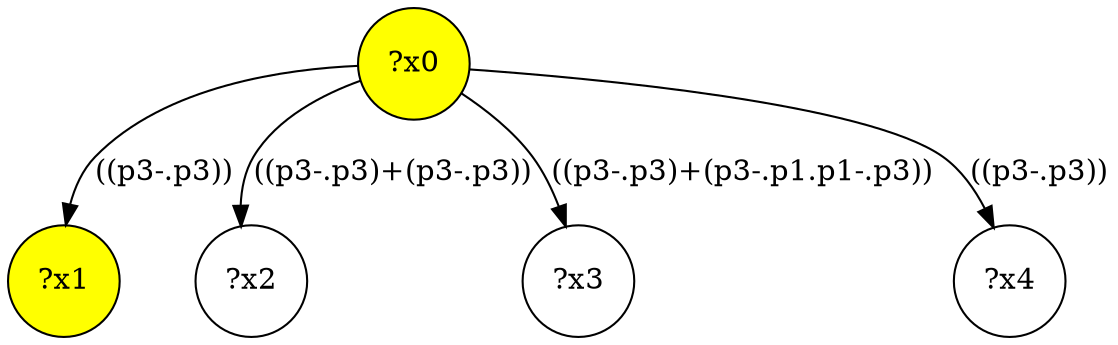 digraph g {
	x0 [fillcolor="yellow", style="filled," shape=circle, label="?x0"];
	x1 [fillcolor="yellow", style="filled," shape=circle, label="?x1"];
	x0 -> x1 [label="((p3-.p3))"];
	x2 [shape=circle, label="?x2"];
	x0 -> x2 [label="((p3-.p3)+(p3-.p3))"];
	x3 [shape=circle, label="?x3"];
	x0 -> x3 [label="((p3-.p3)+(p3-.p1.p1-.p3))"];
	x4 [shape=circle, label="?x4"];
	x0 -> x4 [label="((p3-.p3))"];
}
